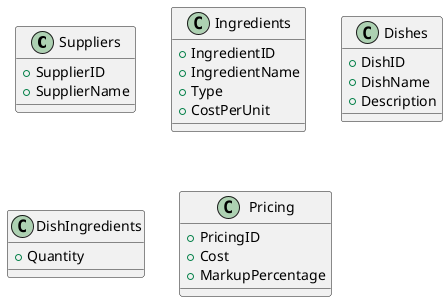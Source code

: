 @startuml

class Suppliers {
  +SupplierID
  +SupplierName
}

class Ingredients {
  +IngredientID
  +IngredientName
  +Type
  +CostPerUnit
}

class Dishes {
  +DishID
  +DishName
  +Description
}

class DishIngredients {
  +Quantity
}

class Pricing {
  +PricingID
  +Cost
  +MarkupPercentage
}
@enduml